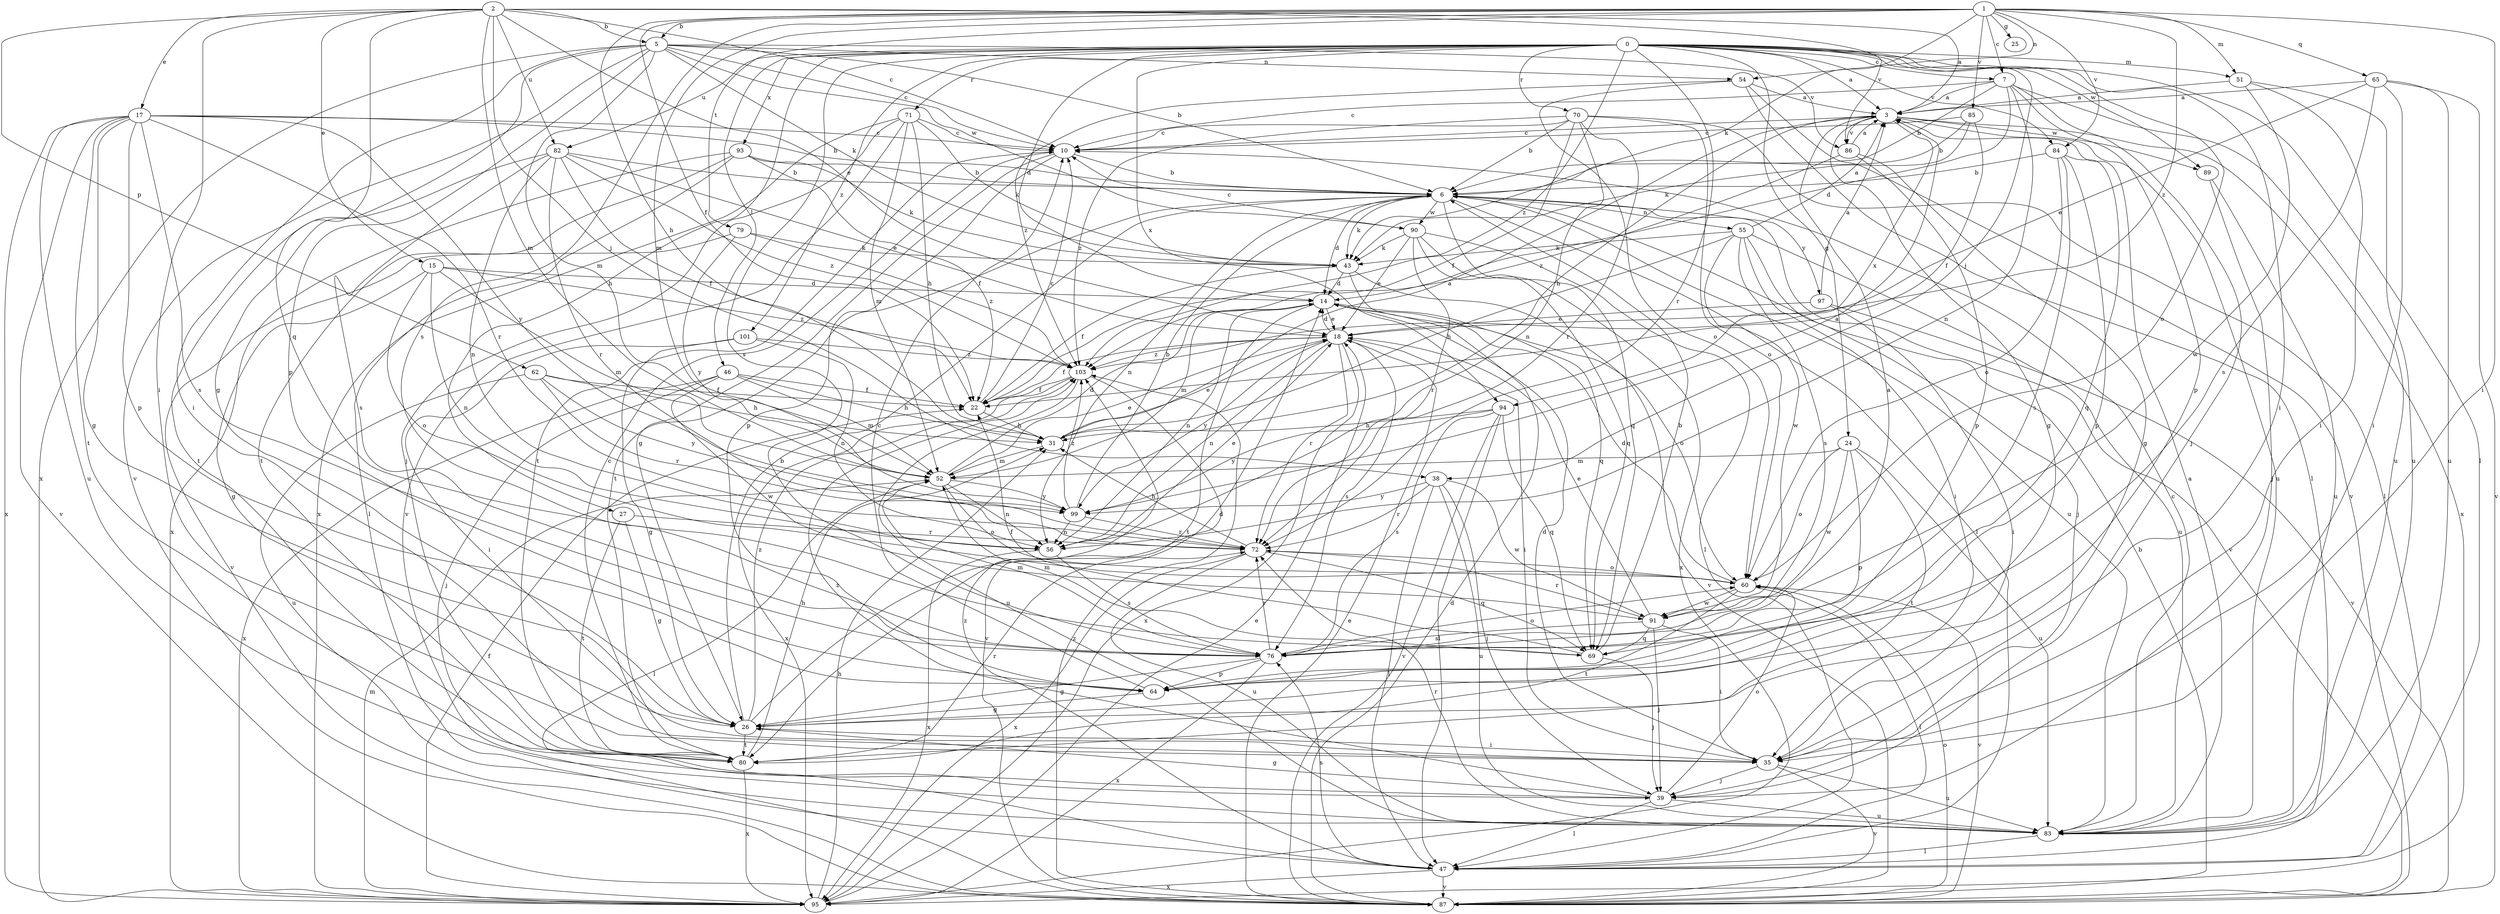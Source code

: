 strict digraph  {
0;
1;
2;
3;
5;
6;
7;
10;
14;
15;
17;
18;
22;
24;
25;
26;
27;
31;
35;
38;
39;
43;
46;
47;
51;
52;
54;
55;
56;
60;
62;
64;
65;
69;
70;
71;
72;
76;
79;
80;
82;
83;
84;
85;
86;
87;
89;
90;
91;
93;
94;
95;
97;
99;
101;
103;
0 -> 3  [label=a];
0 -> 7  [label=c];
0 -> 14  [label=d];
0 -> 24  [label=g];
0 -> 27  [label=h];
0 -> 35  [label=i];
0 -> 38  [label=j];
0 -> 46  [label=l];
0 -> 47  [label=l];
0 -> 51  [label=m];
0 -> 60  [label=o];
0 -> 70  [label=r];
0 -> 71  [label=r];
0 -> 72  [label=r];
0 -> 76  [label=s];
0 -> 82  [label=u];
0 -> 84  [label=v];
0 -> 89  [label=w];
0 -> 93  [label=x];
0 -> 94  [label=x];
0 -> 101  [label=z];
0 -> 103  [label=z];
1 -> 5  [label=b];
1 -> 7  [label=c];
1 -> 22  [label=f];
1 -> 25  [label=g];
1 -> 31  [label=h];
1 -> 35  [label=i];
1 -> 43  [label=k];
1 -> 51  [label=m];
1 -> 52  [label=m];
1 -> 54  [label=n];
1 -> 65  [label=q];
1 -> 76  [label=s];
1 -> 79  [label=t];
1 -> 84  [label=v];
1 -> 85  [label=v];
1 -> 103  [label=z];
2 -> 3  [label=a];
2 -> 5  [label=b];
2 -> 10  [label=c];
2 -> 15  [label=e];
2 -> 17  [label=e];
2 -> 18  [label=e];
2 -> 35  [label=i];
2 -> 38  [label=j];
2 -> 52  [label=m];
2 -> 62  [label=p];
2 -> 69  [label=q];
2 -> 82  [label=u];
2 -> 86  [label=v];
3 -> 10  [label=c];
3 -> 26  [label=g];
3 -> 31  [label=h];
3 -> 83  [label=u];
3 -> 86  [label=v];
3 -> 89  [label=w];
3 -> 94  [label=x];
3 -> 95  [label=x];
5 -> 6  [label=b];
5 -> 10  [label=c];
5 -> 26  [label=g];
5 -> 35  [label=i];
5 -> 43  [label=k];
5 -> 52  [label=m];
5 -> 54  [label=n];
5 -> 64  [label=p];
5 -> 86  [label=v];
5 -> 87  [label=v];
5 -> 90  [label=w];
5 -> 95  [label=x];
6 -> 14  [label=d];
6 -> 43  [label=k];
6 -> 47  [label=l];
6 -> 55  [label=n];
6 -> 56  [label=n];
6 -> 69  [label=q];
6 -> 80  [label=t];
6 -> 83  [label=u];
6 -> 87  [label=v];
6 -> 90  [label=w];
6 -> 97  [label=y];
7 -> 3  [label=a];
7 -> 6  [label=b];
7 -> 10  [label=c];
7 -> 14  [label=d];
7 -> 39  [label=j];
7 -> 56  [label=n];
7 -> 64  [label=p];
7 -> 83  [label=u];
10 -> 6  [label=b];
10 -> 26  [label=g];
10 -> 64  [label=p];
10 -> 80  [label=t];
14 -> 18  [label=e];
14 -> 52  [label=m];
14 -> 56  [label=n];
14 -> 60  [label=o];
14 -> 80  [label=t];
15 -> 14  [label=d];
15 -> 26  [label=g];
15 -> 52  [label=m];
15 -> 56  [label=n];
15 -> 60  [label=o];
15 -> 103  [label=z];
17 -> 6  [label=b];
17 -> 10  [label=c];
17 -> 26  [label=g];
17 -> 64  [label=p];
17 -> 72  [label=r];
17 -> 76  [label=s];
17 -> 80  [label=t];
17 -> 83  [label=u];
17 -> 87  [label=v];
17 -> 95  [label=x];
17 -> 99  [label=y];
18 -> 14  [label=d];
18 -> 22  [label=f];
18 -> 35  [label=i];
18 -> 56  [label=n];
18 -> 72  [label=r];
18 -> 76  [label=s];
18 -> 95  [label=x];
18 -> 99  [label=y];
18 -> 103  [label=z];
22 -> 10  [label=c];
22 -> 31  [label=h];
24 -> 52  [label=m];
24 -> 60  [label=o];
24 -> 64  [label=p];
24 -> 80  [label=t];
24 -> 83  [label=u];
24 -> 91  [label=w];
26 -> 6  [label=b];
26 -> 14  [label=d];
26 -> 35  [label=i];
26 -> 80  [label=t];
26 -> 103  [label=z];
27 -> 26  [label=g];
27 -> 72  [label=r];
27 -> 80  [label=t];
31 -> 3  [label=a];
31 -> 18  [label=e];
31 -> 52  [label=m];
35 -> 14  [label=d];
35 -> 39  [label=j];
35 -> 83  [label=u];
35 -> 87  [label=v];
38 -> 39  [label=j];
38 -> 47  [label=l];
38 -> 72  [label=r];
38 -> 83  [label=u];
38 -> 91  [label=w];
38 -> 99  [label=y];
39 -> 26  [label=g];
39 -> 47  [label=l];
39 -> 60  [label=o];
39 -> 83  [label=u];
39 -> 103  [label=z];
43 -> 14  [label=d];
43 -> 22  [label=f];
43 -> 69  [label=q];
43 -> 87  [label=v];
46 -> 22  [label=f];
46 -> 31  [label=h];
46 -> 39  [label=j];
46 -> 52  [label=m];
46 -> 91  [label=w];
46 -> 95  [label=x];
47 -> 76  [label=s];
47 -> 87  [label=v];
47 -> 95  [label=x];
47 -> 103  [label=z];
51 -> 3  [label=a];
51 -> 35  [label=i];
51 -> 83  [label=u];
51 -> 91  [label=w];
52 -> 14  [label=d];
52 -> 18  [label=e];
52 -> 47  [label=l];
52 -> 56  [label=n];
52 -> 60  [label=o];
52 -> 99  [label=y];
54 -> 3  [label=a];
54 -> 47  [label=l];
54 -> 60  [label=o];
54 -> 87  [label=v];
54 -> 103  [label=z];
55 -> 3  [label=a];
55 -> 31  [label=h];
55 -> 35  [label=i];
55 -> 39  [label=j];
55 -> 43  [label=k];
55 -> 76  [label=s];
55 -> 83  [label=u];
55 -> 91  [label=w];
56 -> 18  [label=e];
56 -> 76  [label=s];
56 -> 95  [label=x];
60 -> 14  [label=d];
60 -> 47  [label=l];
60 -> 80  [label=t];
60 -> 87  [label=v];
60 -> 91  [label=w];
62 -> 22  [label=f];
62 -> 31  [label=h];
62 -> 72  [label=r];
62 -> 83  [label=u];
62 -> 99  [label=y];
64 -> 10  [label=c];
64 -> 26  [label=g];
65 -> 3  [label=a];
65 -> 18  [label=e];
65 -> 35  [label=i];
65 -> 76  [label=s];
65 -> 83  [label=u];
65 -> 87  [label=v];
69 -> 6  [label=b];
69 -> 22  [label=f];
69 -> 39  [label=j];
69 -> 52  [label=m];
70 -> 6  [label=b];
70 -> 10  [label=c];
70 -> 22  [label=f];
70 -> 47  [label=l];
70 -> 56  [label=n];
70 -> 60  [label=o];
70 -> 72  [label=r];
70 -> 103  [label=z];
71 -> 10  [label=c];
71 -> 31  [label=h];
71 -> 39  [label=j];
71 -> 43  [label=k];
71 -> 52  [label=m];
71 -> 87  [label=v];
71 -> 95  [label=x];
72 -> 31  [label=h];
72 -> 60  [label=o];
72 -> 69  [label=q];
72 -> 83  [label=u];
72 -> 95  [label=x];
76 -> 3  [label=a];
76 -> 26  [label=g];
76 -> 52  [label=m];
76 -> 60  [label=o];
76 -> 64  [label=p];
76 -> 72  [label=r];
76 -> 95  [label=x];
79 -> 43  [label=k];
79 -> 87  [label=v];
79 -> 99  [label=y];
79 -> 103  [label=z];
80 -> 10  [label=c];
80 -> 31  [label=h];
80 -> 72  [label=r];
80 -> 95  [label=x];
82 -> 6  [label=b];
82 -> 18  [label=e];
82 -> 22  [label=f];
82 -> 56  [label=n];
82 -> 72  [label=r];
82 -> 76  [label=s];
82 -> 80  [label=t];
82 -> 103  [label=z];
83 -> 3  [label=a];
83 -> 10  [label=c];
83 -> 47  [label=l];
83 -> 72  [label=r];
84 -> 6  [label=b];
84 -> 60  [label=o];
84 -> 64  [label=p];
84 -> 69  [label=q];
84 -> 76  [label=s];
85 -> 6  [label=b];
85 -> 10  [label=c];
85 -> 22  [label=f];
85 -> 43  [label=k];
86 -> 3  [label=a];
86 -> 26  [label=g];
86 -> 64  [label=p];
86 -> 103  [label=z];
87 -> 6  [label=b];
87 -> 14  [label=d];
87 -> 18  [label=e];
87 -> 60  [label=o];
87 -> 103  [label=z];
89 -> 39  [label=j];
89 -> 83  [label=u];
90 -> 10  [label=c];
90 -> 18  [label=e];
90 -> 43  [label=k];
90 -> 47  [label=l];
90 -> 69  [label=q];
90 -> 72  [label=r];
90 -> 95  [label=x];
91 -> 18  [label=e];
91 -> 35  [label=i];
91 -> 39  [label=j];
91 -> 69  [label=q];
91 -> 72  [label=r];
91 -> 76  [label=s];
93 -> 6  [label=b];
93 -> 22  [label=f];
93 -> 43  [label=k];
93 -> 47  [label=l];
93 -> 80  [label=t];
93 -> 95  [label=x];
94 -> 31  [label=h];
94 -> 47  [label=l];
94 -> 69  [label=q];
94 -> 76  [label=s];
94 -> 87  [label=v];
94 -> 99  [label=y];
95 -> 18  [label=e];
95 -> 22  [label=f];
95 -> 31  [label=h];
95 -> 52  [label=m];
97 -> 3  [label=a];
97 -> 18  [label=e];
97 -> 35  [label=i];
97 -> 87  [label=v];
99 -> 3  [label=a];
99 -> 6  [label=b];
99 -> 56  [label=n];
99 -> 72  [label=r];
99 -> 103  [label=z];
101 -> 26  [label=g];
101 -> 35  [label=i];
101 -> 56  [label=n];
101 -> 103  [label=z];
103 -> 22  [label=f];
103 -> 83  [label=u];
103 -> 87  [label=v];
103 -> 95  [label=x];
}
